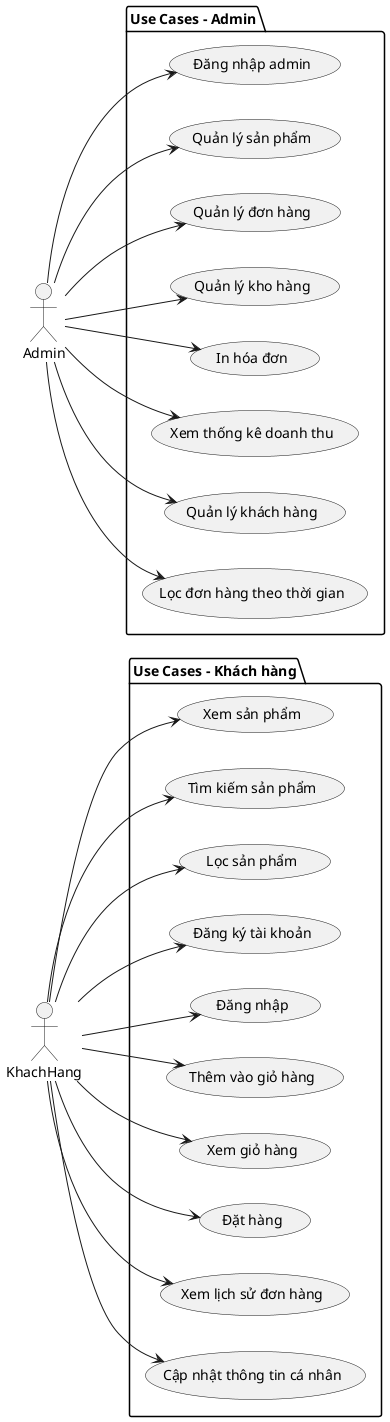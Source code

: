 @startuml
left to right direction
actor KhachHang
actor Admin

package "Use Cases - Khách hàng" {
  KhachHang --> (Xem sản phẩm)
  KhachHang --> (Tìm kiếm sản phẩm)
  KhachHang --> (Lọc sản phẩm)
  KhachHang --> (Đăng ký tài khoản)
  KhachHang --> (Đăng nhập)
  KhachHang --> (Thêm vào giỏ hàng)
  KhachHang --> (Xem giỏ hàng)
  KhachHang --> (Đặt hàng)
  KhachHang --> (Xem lịch sử đơn hàng)
  KhachHang --> (Cập nhật thông tin cá nhân)
}

package "Use Cases - Admin" {
  Admin --> (Đăng nhập admin)
  Admin --> (Quản lý sản phẩm)
  Admin --> (Quản lý đơn hàng)
  Admin --> (Quản lý kho hàng)
  Admin --> (In hóa đơn)
  Admin --> (Xem thống kê doanh thu)
  Admin --> (Quản lý khách hàng)
  Admin --> (Lọc đơn hàng theo thời gian)
}
@enduml
